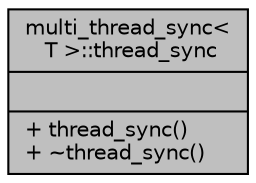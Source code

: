digraph "multi_thread_sync&lt; T &gt;::thread_sync"
{
  edge [fontname="Helvetica",fontsize="10",labelfontname="Helvetica",labelfontsize="10"];
  node [fontname="Helvetica",fontsize="10",shape=record];
  Node1 [label="{multi_thread_sync\<\l T \>::thread_sync\n||+ thread_sync()\l+ ~thread_sync()\l}",height=0.2,width=0.4,color="black", fillcolor="grey75", style="filled", fontcolor="black"];
}
